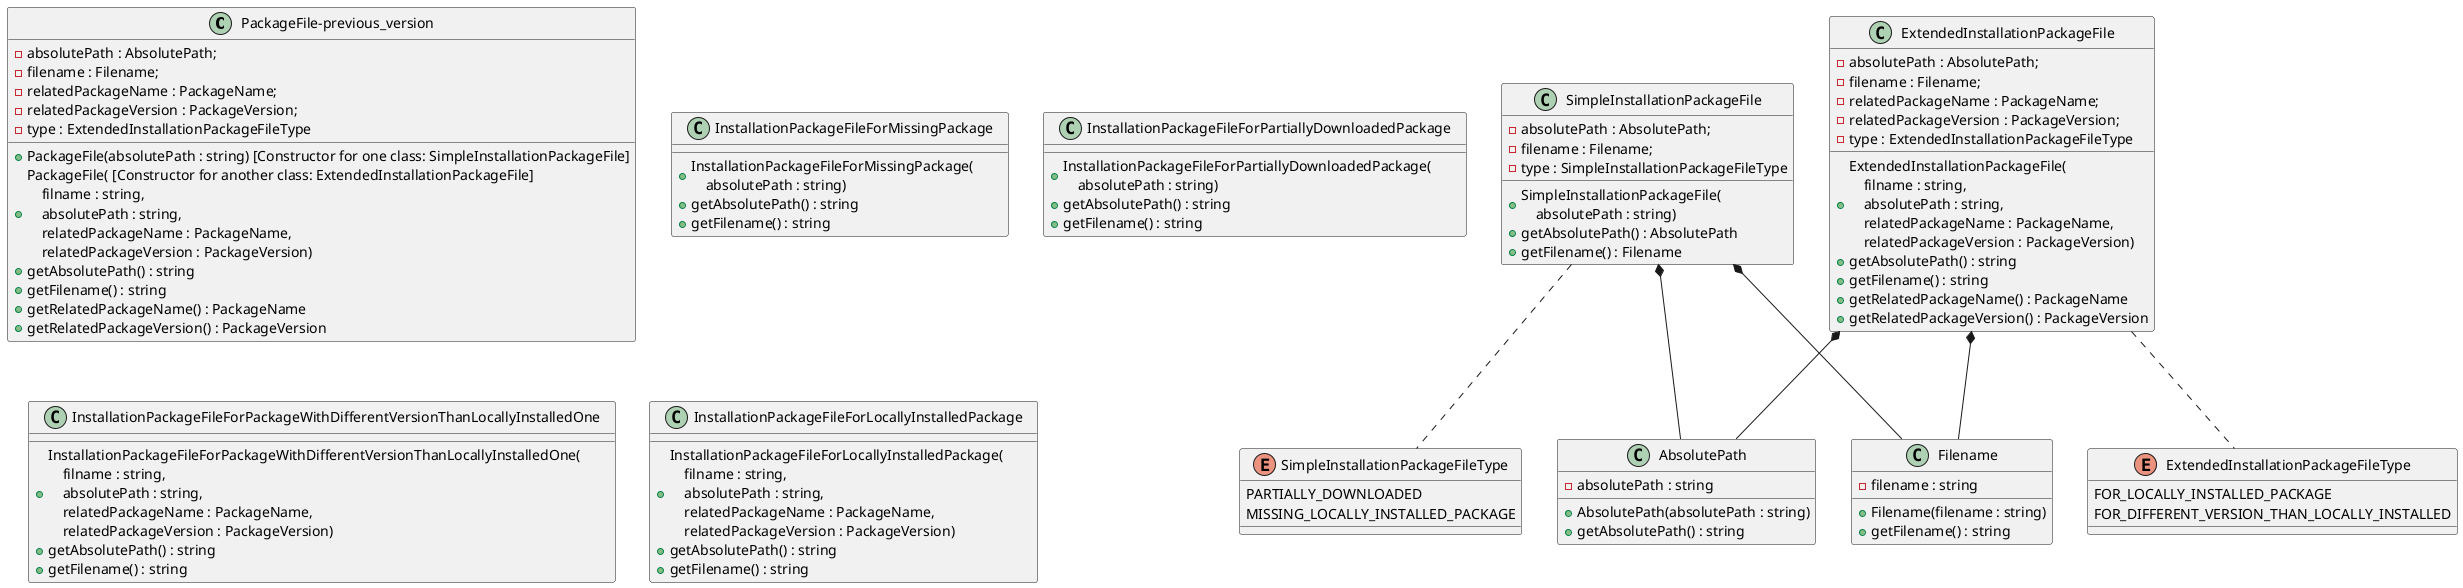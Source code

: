 @startuml

'
'Proposed solutions to avoid assigning reference member attributes to temporary values in single-argument constructor:
' - Inheritance/Implementation of interface - a class with only pure virtual functions with commonfunctions
'   - overkill/not necessary - I don't use them in one container, neither I want to complicate my code with abstractions for simplicity and understandability
' - Splitting one 'PackageFile'
'   - to two classes
'   - then encapsulate the 'string' type 'filname' and 'absolutePath' member variables to custom defined classes 'Filename' and 'AbsolutePath' for expressivenes
'   - Accepted solution
class PackageFile-previous_version {
    + PackageFile(absolutePath : string) [Constructor for one class: SimpleInstallationPackageFile]
    + PackageFile( [Constructor for another class: ExtendedInstallationPackageFile]\
        \n    filname : string,\
        \n    absolutePath : string,\
        \n    relatedPackageName : PackageName,\
        \n    relatedPackageVersion : PackageVersion)
    + getAbsolutePath() : string
    + getFilename() : string
    + getRelatedPackageName() : PackageName
    + getRelatedPackageVersion() : PackageVersion
    - absolutePath : AbsolutePath;
    - filename : Filename;
    - relatedPackageName : PackageName;
    - relatedPackageVersion : PackageVersion;
    - type : ExtendedInstallationPackageFileType
}

'Analysis

class InstallationPackageFileForMissingPackage {
    + InstallationPackageFileForMissingPackage(\
        \n    absolutePath : string)
    + getAbsolutePath() : string
    + getFilename() : string
}

class InstallationPackageFileForPartiallyDownloadedPackage {
    + InstallationPackageFileForPartiallyDownloadedPackage(\
        \n    absolutePath : string)
    + getAbsolutePath() : string
    + getFilename() : string
}

enum SimpleInstallationPackageFileType {
    PARTIALLY_DOWNLOADED
    MISSING_LOCALLY_INSTALLED_PACKAGE
}

class SimpleInstallationPackageFile {
    + SimpleInstallationPackageFile(\
        \n    absolutePath : string)
    + getAbsolutePath() : AbsolutePath
    + getFilename() : Filename
    - absolutePath : AbsolutePath;
    - filename : Filename;
    - type : SimpleInstallationPackageFileType
}

class AbsolutePath {
    + AbsolutePath(absolutePath : string)
    + getAbsolutePath() : string
    - absolutePath : string
}

class Filename {
    + Filename(filename : string)
    + getFilename() : string
    - filename : string
}

SimpleInstallationPackageFile *-- AbsolutePath
SimpleInstallationPackageFile *-- Filename
SimpleInstallationPackageFile .. SimpleInstallationPackageFileType

class InstallationPackageFileForPackageWithDifferentVersionThanLocallyInstalledOne {
    + InstallationPackageFileForPackageWithDifferentVersionThanLocallyInstalledOne(\
        \n    filname : string,\
        \n    absolutePath : string,\
        \n    relatedPackageName : PackageName,\
        \n    relatedPackageVersion : PackageVersion)
    + getAbsolutePath() : string
    + getFilename() : string
}

class InstallationPackageFileForLocallyInstalledPackage {
    + InstallationPackageFileForLocallyInstalledPackage(\
        \n    filname : string,\
        \n    absolutePath : string,\
        \n    relatedPackageName : PackageName,\
        \n    relatedPackageVersion : PackageVersion)
    + getAbsolutePath() : string
    + getFilename() : string
}

enum ExtendedInstallationPackageFileType {
    FOR_LOCALLY_INSTALLED_PACKAGE
    FOR_DIFFERENT_VERSION_THAN_LOCALLY_INSTALLED
}

class ExtendedInstallationPackageFile {
    + ExtendedInstallationPackageFile(\
        \n    filname : string,\
        \n    absolutePath : string,\
        \n    relatedPackageName : PackageName,\
        \n    relatedPackageVersion : PackageVersion)
    + getAbsolutePath() : string
    + getFilename() : string
    + getRelatedPackageName() : PackageName
    + getRelatedPackageVersion() : PackageVersion
    - absolutePath : AbsolutePath;
    - filename : Filename;
    - relatedPackageName : PackageName;
    - relatedPackageVersion : PackageVersion;
    - type : ExtendedInstallationPackageFileType
}

ExtendedInstallationPackageFile *-- AbsolutePath
ExtendedInstallationPackageFile *-- Filename
ExtendedInstallationPackageFile .. ExtendedInstallationPackageFileType
@enduml

